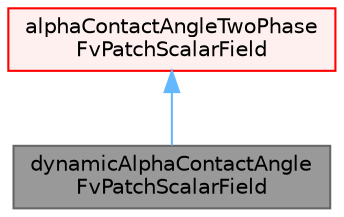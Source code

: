 digraph "dynamicAlphaContactAngleFvPatchScalarField"
{
 // LATEX_PDF_SIZE
  bgcolor="transparent";
  edge [fontname=Helvetica,fontsize=10,labelfontname=Helvetica,labelfontsize=10];
  node [fontname=Helvetica,fontsize=10,shape=box,height=0.2,width=0.4];
  Node1 [id="Node000001",label="dynamicAlphaContactAngle\lFvPatchScalarField",height=0.2,width=0.4,color="gray40", fillcolor="grey60", style="filled", fontcolor="black",tooltip="A dynamic alphaContactAngle scalar boundary condition (alphaContactAngleTwoPhaseFvPatchScalarField)"];
  Node2 -> Node1 [id="edge1_Node000001_Node000002",dir="back",color="steelblue1",style="solid",tooltip=" "];
  Node2 [id="Node000002",label="alphaContactAngleTwoPhase\lFvPatchScalarField",height=0.2,width=0.4,color="red", fillcolor="#FFF0F0", style="filled",URL="$classFoam_1_1alphaContactAngleTwoPhaseFvPatchScalarField.html",tooltip="Abstract base class for two-phase alphaContactAngle boundary conditions."];
}
